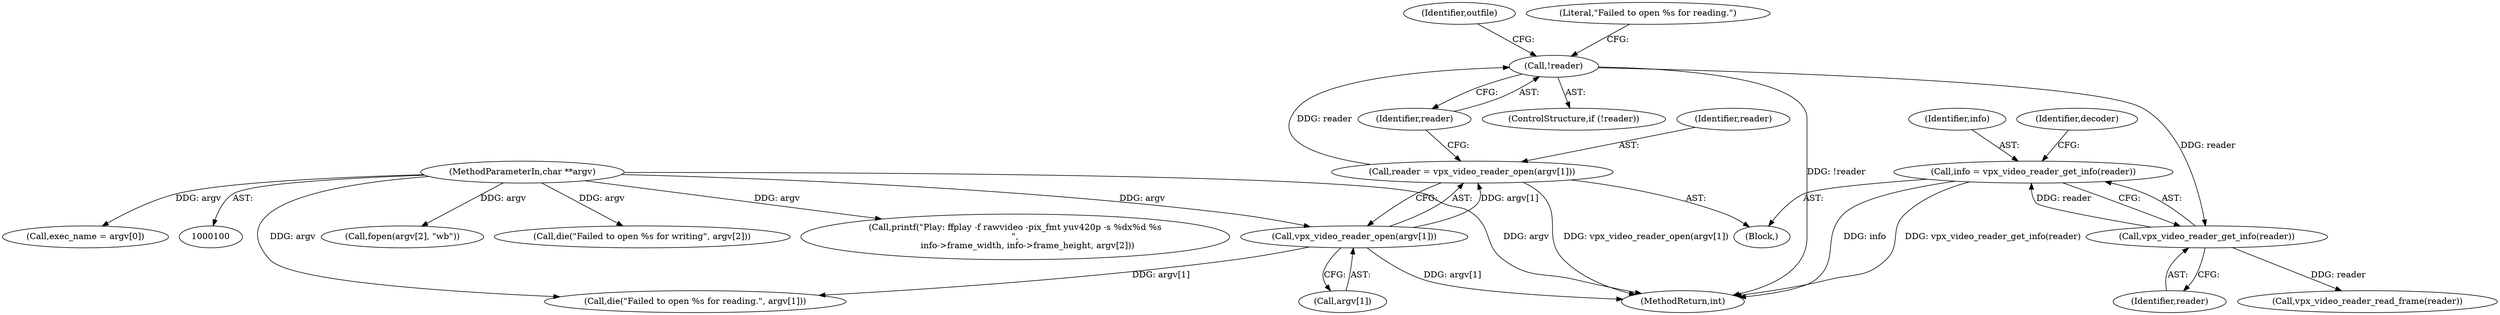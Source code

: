 digraph "0_Android_5a9753fca56f0eeb9f61e342b2fccffc364f9426_3@API" {
"1000165" [label="(Call,info = vpx_video_reader_get_info(reader))"];
"1000167" [label="(Call,vpx_video_reader_get_info(reader))"];
"1000144" [label="(Call,!reader)"];
"1000137" [label="(Call,reader = vpx_video_reader_open(argv[1]))"];
"1000139" [label="(Call,vpx_video_reader_open(argv[1]))"];
"1000102" [label="(MethodParameterIn,char **argv)"];
"1000143" [label="(ControlStructure,if (!reader))"];
"1000146" [label="(Call,die(\"Failed to open %s for reading.\", argv[1]))"];
"1000140" [label="(Call,argv[1])"];
"1000103" [label="(Block,)"];
"1000139" [label="(Call,vpx_video_reader_open(argv[1]))"];
"1000145" [label="(Identifier,reader)"];
"1000330" [label="(MethodReturn,int)"];
"1000167" [label="(Call,vpx_video_reader_get_info(reader))"];
"1000170" [label="(Identifier,decoder)"];
"1000137" [label="(Call,reader = vpx_video_reader_open(argv[1]))"];
"1000160" [label="(Call,die(\"Failed to open %s for writing\", argv[2]))"];
"1000155" [label="(Call,fopen(argv[2], \"wb\"))"];
"1000313" [label="(Call,printf(\"Play: ffplay -f rawvideo -pix_fmt yuv420p -s %dx%d %s\n\",\n         info->frame_width, info->frame_height, argv[2]))"];
"1000102" [label="(MethodParameterIn,char **argv)"];
"1000168" [label="(Identifier,reader)"];
"1000154" [label="(Identifier,outfile)"];
"1000166" [label="(Identifier,info)"];
"1000138" [label="(Identifier,reader)"];
"1000147" [label="(Literal,\"Failed to open %s for reading.\")"];
"1000165" [label="(Call,info = vpx_video_reader_get_info(reader))"];
"1000144" [label="(Call,!reader)"];
"1000126" [label="(Call,exec_name = argv[0])"];
"1000207" [label="(Call,vpx_video_reader_read_frame(reader))"];
"1000165" -> "1000103"  [label="AST: "];
"1000165" -> "1000167"  [label="CFG: "];
"1000166" -> "1000165"  [label="AST: "];
"1000167" -> "1000165"  [label="AST: "];
"1000170" -> "1000165"  [label="CFG: "];
"1000165" -> "1000330"  [label="DDG: info"];
"1000165" -> "1000330"  [label="DDG: vpx_video_reader_get_info(reader)"];
"1000167" -> "1000165"  [label="DDG: reader"];
"1000167" -> "1000168"  [label="CFG: "];
"1000168" -> "1000167"  [label="AST: "];
"1000144" -> "1000167"  [label="DDG: reader"];
"1000167" -> "1000207"  [label="DDG: reader"];
"1000144" -> "1000143"  [label="AST: "];
"1000144" -> "1000145"  [label="CFG: "];
"1000145" -> "1000144"  [label="AST: "];
"1000147" -> "1000144"  [label="CFG: "];
"1000154" -> "1000144"  [label="CFG: "];
"1000144" -> "1000330"  [label="DDG: !reader"];
"1000137" -> "1000144"  [label="DDG: reader"];
"1000137" -> "1000103"  [label="AST: "];
"1000137" -> "1000139"  [label="CFG: "];
"1000138" -> "1000137"  [label="AST: "];
"1000139" -> "1000137"  [label="AST: "];
"1000145" -> "1000137"  [label="CFG: "];
"1000137" -> "1000330"  [label="DDG: vpx_video_reader_open(argv[1])"];
"1000139" -> "1000137"  [label="DDG: argv[1]"];
"1000139" -> "1000140"  [label="CFG: "];
"1000140" -> "1000139"  [label="AST: "];
"1000139" -> "1000330"  [label="DDG: argv[1]"];
"1000102" -> "1000139"  [label="DDG: argv"];
"1000139" -> "1000146"  [label="DDG: argv[1]"];
"1000102" -> "1000100"  [label="AST: "];
"1000102" -> "1000330"  [label="DDG: argv"];
"1000102" -> "1000126"  [label="DDG: argv"];
"1000102" -> "1000146"  [label="DDG: argv"];
"1000102" -> "1000155"  [label="DDG: argv"];
"1000102" -> "1000160"  [label="DDG: argv"];
"1000102" -> "1000313"  [label="DDG: argv"];
}

